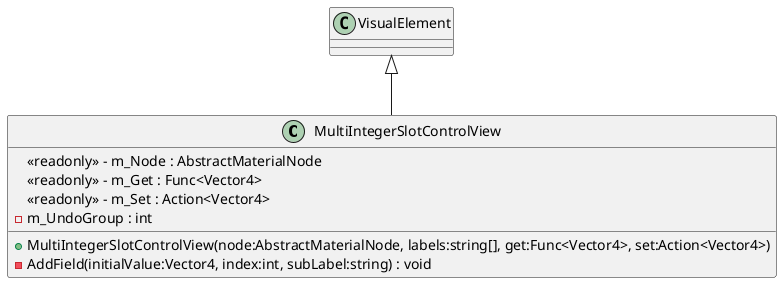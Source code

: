 @startuml
class MultiIntegerSlotControlView {
    <<readonly>> - m_Node : AbstractMaterialNode
    <<readonly>> - m_Get : Func<Vector4>
    <<readonly>> - m_Set : Action<Vector4>
    - m_UndoGroup : int
    + MultiIntegerSlotControlView(node:AbstractMaterialNode, labels:string[], get:Func<Vector4>, set:Action<Vector4>)
    - AddField(initialValue:Vector4, index:int, subLabel:string) : void
}
VisualElement <|-- MultiIntegerSlotControlView
@enduml
